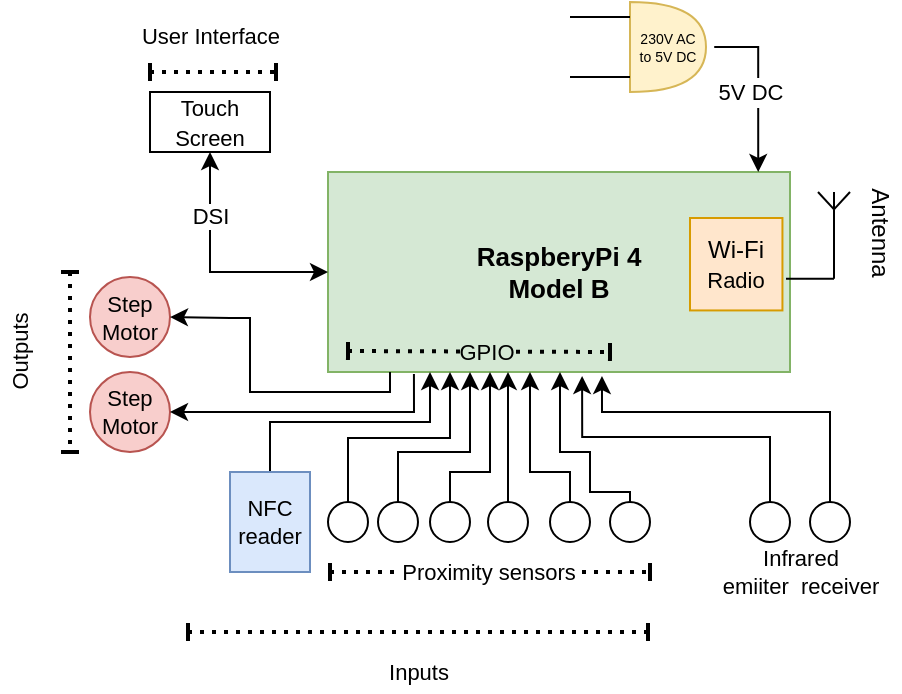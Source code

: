 <mxfile version="16.2.2" type="device"><diagram id="wkEF2KJPZF79EAa2E7jB" name="Page-1"><mxGraphModel dx="946" dy="560" grid="1" gridSize="10" guides="1" tooltips="1" connect="1" arrows="1" fold="1" page="1" pageScale="1" pageWidth="827" pageHeight="1169" math="0" shadow="0"><root><mxCell id="0"/><mxCell id="1" parent="0"/><mxCell id="rCfm-z-DEwd6550NAh2b-2" value="&lt;div style=&quot;font-size: 13px&quot;&gt;&lt;b&gt;RaspberyPi 4&lt;/b&gt;&lt;/div&gt;&lt;div style=&quot;font-size: 13px&quot;&gt;&lt;b&gt;Model B&lt;/b&gt;&lt;/div&gt;" style="rounded=0;whiteSpace=wrap;html=1;fillColor=#d5e8d4;strokeColor=#82b366;align=center;" parent="1" vertex="1"><mxGeometry x="379" y="210" width="231" height="100" as="geometry"/></mxCell><mxCell id="rCfm-z-DEwd6550NAh2b-20" value="Antenna" style="text;html=1;align=center;verticalAlign=middle;resizable=0;points=[];autosize=1;strokeColor=none;fillColor=none;fontSize=12;rotation=90;" parent="1" vertex="1"><mxGeometry x="625" y="230" width="60" height="20" as="geometry"/></mxCell><mxCell id="rCfm-z-DEwd6550NAh2b-22" value="&lt;font style=&quot;font-size: 11px&quot;&gt;User Interface&lt;/font&gt;" style="text;html=1;align=center;verticalAlign=middle;resizable=0;points=[];autosize=1;strokeColor=none;fillColor=none;fontSize=15;rotation=0;" parent="1" vertex="1"><mxGeometry x="280" y="125" width="80" height="30" as="geometry"/></mxCell><mxCell id="rCfm-z-DEwd6550NAh2b-41" value="&lt;div style=&quot;font-size: 11px&quot;&gt;Step&lt;/div&gt;&lt;div style=&quot;font-size: 11px&quot;&gt;Motor&lt;/div&gt;" style="ellipse;whiteSpace=wrap;html=1;aspect=fixed;fillColor=#f8cecc;strokeColor=#b85450;" parent="1" vertex="1"><mxGeometry x="260" y="310" width="40" height="40" as="geometry"/></mxCell><mxCell id="rCfm-z-DEwd6550NAh2b-42" value="" style="endArrow=classic;html=1;rounded=0;fontSize=12;exitX=0.186;exitY=1.01;exitDx=0;exitDy=0;exitPerimeter=0;" parent="1" source="rCfm-z-DEwd6550NAh2b-2" target="rCfm-z-DEwd6550NAh2b-41" edge="1"><mxGeometry width="50" height="50" relative="1" as="geometry"><mxPoint x="420" y="350" as="sourcePoint"/><mxPoint x="470" y="300" as="targetPoint"/><Array as="points"><mxPoint x="422" y="330"/><mxPoint x="370" y="330"/><mxPoint x="310" y="330"/></Array></mxGeometry></mxCell><mxCell id="rCfm-z-DEwd6550NAh2b-50" value="&lt;div&gt;&lt;font style=&quot;font-size: 11px&quot;&gt;Outputs&lt;/font&gt;&lt;/div&gt;" style="text;html=1;align=center;verticalAlign=middle;resizable=0;points=[];autosize=1;strokeColor=none;fillColor=none;fontSize=12;rotation=-90;" parent="1" vertex="1"><mxGeometry x="200" y="290" width="50" height="20" as="geometry"/></mxCell><mxCell id="rCfm-z-DEwd6550NAh2b-54" value="&lt;font style=&quot;font-size: 11px&quot;&gt;Inputs&lt;/font&gt;" style="text;html=1;align=center;verticalAlign=middle;resizable=0;points=[];autosize=1;strokeColor=none;fillColor=none;fontSize=12;rotation=0;" parent="1" vertex="1"><mxGeometry x="399" y="450" width="50" height="20" as="geometry"/></mxCell><mxCell id="iwh_wd17Vtf5DA1qiu5x-20" style="edgeStyle=orthogonalEdgeStyle;rounded=0;orthogonalLoop=1;jettySize=auto;html=1;exitX=0.5;exitY=0;exitDx=0;exitDy=0;fontSize=11;startArrow=none;startFill=0;" edge="1" parent="1" source="rCfm-z-DEwd6550NAh2b-58" target="rCfm-z-DEwd6550NAh2b-2"><mxGeometry relative="1" as="geometry"><Array as="points"><mxPoint x="350" y="335"/><mxPoint x="430" y="335"/></Array></mxGeometry></mxCell><mxCell id="rCfm-z-DEwd6550NAh2b-58" value="&lt;div style=&quot;font-size: 11px&quot;&gt;NFC&lt;/div&gt;&lt;div style=&quot;font-size: 11px&quot;&gt;reader&lt;/div&gt;" style="rounded=0;whiteSpace=wrap;html=1;fontSize=12;verticalAlign=middle;fillColor=#dae8fc;strokeColor=#6c8ebf;" parent="1" vertex="1"><mxGeometry x="330" y="360" width="40" height="50" as="geometry"/></mxCell><mxCell id="umsRn8cipw9Kf265hju1-9" value="" style="group;" parent="1" vertex="1" connectable="0"><mxGeometry x="560" y="220" width="80" height="65" as="geometry"/></mxCell><mxCell id="rCfm-z-DEwd6550NAh2b-14" value="" style="endArrow=none;html=1;rounded=0;" parent="umsRn8cipw9Kf265hju1-9" edge="1"><mxGeometry width="50" height="50" relative="1" as="geometry"><mxPoint x="72" y="43.333" as="sourcePoint"/><mxPoint x="72" y="8.667" as="targetPoint"/></mxGeometry></mxCell><mxCell id="rCfm-z-DEwd6550NAh2b-15" value="" style="endArrow=none;html=1;rounded=0;" parent="umsRn8cipw9Kf265hju1-9" edge="1"><mxGeometry width="50" height="50" relative="1" as="geometry"><mxPoint x="72" y="8.667" as="sourcePoint"/><mxPoint x="80" as="targetPoint"/></mxGeometry></mxCell><mxCell id="rCfm-z-DEwd6550NAh2b-16" value="" style="endArrow=none;html=1;rounded=0;" parent="umsRn8cipw9Kf265hju1-9" edge="1"><mxGeometry width="50" height="50" relative="1" as="geometry"><mxPoint x="72" y="8.667" as="sourcePoint"/><mxPoint x="64" as="targetPoint"/></mxGeometry></mxCell><mxCell id="rCfm-z-DEwd6550NAh2b-17" value="" style="endArrow=none;html=1;rounded=0;" parent="umsRn8cipw9Kf265hju1-9" edge="1"><mxGeometry width="50" height="50" relative="1" as="geometry"><mxPoint x="72" y="8.667" as="sourcePoint"/><mxPoint x="72" as="targetPoint"/></mxGeometry></mxCell><mxCell id="rCfm-z-DEwd6550NAh2b-18" value="" style="endArrow=none;html=1;rounded=0;" parent="umsRn8cipw9Kf265hju1-9" edge="1"><mxGeometry width="50" height="50" relative="1" as="geometry"><mxPoint x="48" y="43.333" as="sourcePoint"/><mxPoint x="72" y="43.333" as="targetPoint"/></mxGeometry></mxCell><mxCell id="rCfm-z-DEwd6550NAh2b-21" value="&lt;div&gt;Wi-Fi&lt;/div&gt;&lt;div&gt;&lt;font style=&quot;font-size: 11px&quot;&gt;Radio&lt;/font&gt;&lt;/div&gt;" style="whiteSpace=wrap;html=1;aspect=fixed;verticalAlign=middle;fillColor=#ffe6cc;strokeColor=#d79b00;" parent="umsRn8cipw9Kf265hju1-9" vertex="1"><mxGeometry y="13" width="46.222" height="46.222" as="geometry"/></mxCell><mxCell id="umsRn8cipw9Kf265hju1-12" value="" style="group" parent="1" vertex="1" connectable="0"><mxGeometry x="500" y="125" width="68" height="45" as="geometry"/></mxCell><mxCell id="rCfm-z-DEwd6550NAh2b-45" value="&lt;div style=&quot;font-size: 7px;&quot;&gt;230V AC&lt;/div&gt;&lt;div style=&quot;font-size: 7px;&quot;&gt;to 5V DC&lt;br style=&quot;font-size: 7px;&quot;&gt;&lt;/div&gt;" style="shape=or;whiteSpace=wrap;html=1;fontSize=7;verticalAlign=middle;fillColor=#fff2cc;strokeColor=#d6b656;" parent="umsRn8cipw9Kf265hju1-12" vertex="1"><mxGeometry x="30" width="38" height="45" as="geometry"/></mxCell><mxCell id="rCfm-z-DEwd6550NAh2b-48" value="" style="endArrow=none;html=1;rounded=0;fontSize=12;" parent="umsRn8cipw9Kf265hju1-12" edge="1"><mxGeometry width="50" height="50" relative="1" as="geometry"><mxPoint y="7.5" as="sourcePoint"/><mxPoint x="30" y="7.5" as="targetPoint"/></mxGeometry></mxCell><mxCell id="rCfm-z-DEwd6550NAh2b-49" value="" style="endArrow=none;html=1;rounded=0;fontSize=12;" parent="umsRn8cipw9Kf265hju1-12" edge="1"><mxGeometry width="50" height="50" relative="1" as="geometry"><mxPoint y="37.5" as="sourcePoint"/><mxPoint x="30" y="37.5" as="targetPoint"/></mxGeometry></mxCell><mxCell id="rCfm-z-DEwd6550NAh2b-46" style="edgeStyle=orthogonalEdgeStyle;rounded=0;orthogonalLoop=1;jettySize=auto;html=1;exitX=1;exitY=0.5;exitDx=0;exitDy=0;exitPerimeter=0;fontSize=12;" parent="umsRn8cipw9Kf265hju1-12" edge="1"><mxGeometry relative="1" as="geometry"><mxPoint x="72.11" y="22.5" as="sourcePoint"/><mxPoint x="94.11" y="85" as="targetPoint"/><Array as="points"><mxPoint x="94.11" y="23"/></Array></mxGeometry></mxCell><mxCell id="rCfm-z-DEwd6550NAh2b-47" value="&lt;font style=&quot;font-size: 11px&quot;&gt;&amp;nbsp;5V DC&amp;nbsp;&lt;/font&gt;" style="edgeLabel;html=1;align=center;verticalAlign=middle;resizable=0;points=[];fontSize=12;" parent="rCfm-z-DEwd6550NAh2b-46" vertex="1" connectable="0"><mxGeometry x="-0.103" y="-1" relative="1" as="geometry"><mxPoint x="-3" y="6" as="offset"/></mxGeometry></mxCell><mxCell id="umsRn8cipw9Kf265hju1-15" value="" style="endArrow=baseDash;dashed=1;html=1;strokeWidth=2;rounded=0;fontSize=12;endFill=0;startArrow=baseDash;startFill=0;dashPattern=1 2;" parent="1" edge="1"><mxGeometry width="50" height="50" relative="1" as="geometry"><mxPoint x="290" y="160" as="sourcePoint"/><mxPoint x="353" y="160" as="targetPoint"/></mxGeometry></mxCell><mxCell id="umsRn8cipw9Kf265hju1-16" value="" style="endArrow=baseDash;dashed=1;html=1;strokeWidth=2;rounded=0;fontSize=12;endFill=0;startArrow=baseDash;startFill=0;dashPattern=1 2;" parent="1" edge="1"><mxGeometry width="50" height="50" relative="1" as="geometry"><mxPoint x="250" y="260" as="sourcePoint"/><mxPoint x="250" y="350" as="targetPoint"/></mxGeometry></mxCell><mxCell id="umsRn8cipw9Kf265hju1-17" value="" style="endArrow=baseDash;dashed=1;html=1;strokeWidth=2;rounded=0;fontSize=12;endFill=0;startArrow=baseDash;startFill=0;dashPattern=1 2;" parent="1" edge="1"><mxGeometry width="50" height="50" relative="1" as="geometry"><mxPoint x="309" y="440" as="sourcePoint"/><mxPoint x="539" y="440" as="targetPoint"/></mxGeometry></mxCell><mxCell id="iwh_wd17Vtf5DA1qiu5x-1" value="&lt;div style=&quot;font-size: 11px&quot;&gt;Step&lt;/div&gt;&lt;div style=&quot;font-size: 11px&quot;&gt;Motor&lt;/div&gt;" style="ellipse;whiteSpace=wrap;html=1;aspect=fixed;fillColor=#f8cecc;strokeColor=#b85450;" vertex="1" parent="1"><mxGeometry x="260" y="262.5" width="40" height="40" as="geometry"/></mxCell><mxCell id="iwh_wd17Vtf5DA1qiu5x-3" value="" style="endArrow=classic;html=1;rounded=0;fontSize=12;entryX=1;entryY=0.5;entryDx=0;entryDy=0;" edge="1" parent="1" target="iwh_wd17Vtf5DA1qiu5x-1"><mxGeometry width="50" height="50" relative="1" as="geometry"><mxPoint x="410" y="310" as="sourcePoint"/><mxPoint x="330" y="240" as="targetPoint"/><Array as="points"><mxPoint x="410" y="320"/><mxPoint x="370" y="320"/><mxPoint x="340" y="320"/><mxPoint x="340" y="283"/><mxPoint x="330" y="283"/></Array></mxGeometry></mxCell><mxCell id="iwh_wd17Vtf5DA1qiu5x-30" style="edgeStyle=orthogonalEdgeStyle;rounded=0;orthogonalLoop=1;jettySize=auto;html=1;exitX=0.5;exitY=1;exitDx=0;exitDy=0;entryX=0;entryY=0.5;entryDx=0;entryDy=0;fontSize=11;startArrow=classic;startFill=1;" edge="1" parent="1" source="iwh_wd17Vtf5DA1qiu5x-5" target="rCfm-z-DEwd6550NAh2b-2"><mxGeometry relative="1" as="geometry"/></mxCell><mxCell id="iwh_wd17Vtf5DA1qiu5x-31" value="DSI" style="edgeLabel;html=1;align=center;verticalAlign=middle;resizable=0;points=[];fontSize=11;" vertex="1" connectable="0" parent="iwh_wd17Vtf5DA1qiu5x-30"><mxGeometry x="-0.462" relative="1" as="geometry"><mxPoint as="offset"/></mxGeometry></mxCell><mxCell id="iwh_wd17Vtf5DA1qiu5x-5" value="&lt;font style=&quot;font-size: 11px&quot;&gt;Touch&lt;br&gt;Screen&lt;/font&gt;" style="rounded=0;whiteSpace=wrap;html=1;" vertex="1" parent="1"><mxGeometry x="290" y="170" width="60" height="30" as="geometry"/></mxCell><mxCell id="iwh_wd17Vtf5DA1qiu5x-14" style="edgeStyle=orthogonalEdgeStyle;rounded=0;orthogonalLoop=1;jettySize=auto;html=1;exitX=0.5;exitY=0;exitDx=0;exitDy=0;fontSize=11;startArrow=none;startFill=0;" edge="1" parent="1" source="iwh_wd17Vtf5DA1qiu5x-6" target="rCfm-z-DEwd6550NAh2b-2"><mxGeometry relative="1" as="geometry"><Array as="points"><mxPoint x="389" y="343"/><mxPoint x="440" y="343"/></Array></mxGeometry></mxCell><mxCell id="iwh_wd17Vtf5DA1qiu5x-6" value="" style="ellipse;whiteSpace=wrap;html=1;aspect=fixed;fontSize=11;" vertex="1" parent="1"><mxGeometry x="379" y="375" width="20" height="20" as="geometry"/></mxCell><mxCell id="iwh_wd17Vtf5DA1qiu5x-15" style="edgeStyle=orthogonalEdgeStyle;rounded=0;orthogonalLoop=1;jettySize=auto;html=1;exitX=0.5;exitY=0;exitDx=0;exitDy=0;fontSize=11;startArrow=none;startFill=0;" edge="1" parent="1" source="iwh_wd17Vtf5DA1qiu5x-7" target="rCfm-z-DEwd6550NAh2b-2"><mxGeometry relative="1" as="geometry"><Array as="points"><mxPoint x="414" y="350"/><mxPoint x="450" y="350"/></Array></mxGeometry></mxCell><mxCell id="iwh_wd17Vtf5DA1qiu5x-7" value="" style="ellipse;whiteSpace=wrap;html=1;aspect=fixed;fontSize=11;" vertex="1" parent="1"><mxGeometry x="404" y="375" width="20" height="20" as="geometry"/></mxCell><mxCell id="iwh_wd17Vtf5DA1qiu5x-16" style="edgeStyle=orthogonalEdgeStyle;rounded=0;orthogonalLoop=1;jettySize=auto;html=1;exitX=0.5;exitY=0;exitDx=0;exitDy=0;fontSize=11;startArrow=none;startFill=0;" edge="1" parent="1" source="iwh_wd17Vtf5DA1qiu5x-8"><mxGeometry relative="1" as="geometry"><mxPoint x="460" y="310" as="targetPoint"/><Array as="points"><mxPoint x="440" y="360"/><mxPoint x="460" y="360"/><mxPoint x="460" y="310"/></Array></mxGeometry></mxCell><mxCell id="iwh_wd17Vtf5DA1qiu5x-8" value="" style="ellipse;whiteSpace=wrap;html=1;aspect=fixed;fontSize=11;" vertex="1" parent="1"><mxGeometry x="430" y="375" width="20" height="20" as="geometry"/></mxCell><mxCell id="iwh_wd17Vtf5DA1qiu5x-17" style="edgeStyle=orthogonalEdgeStyle;rounded=0;orthogonalLoop=1;jettySize=auto;html=1;exitX=0.5;exitY=0;exitDx=0;exitDy=0;fontSize=11;startArrow=none;startFill=0;" edge="1" parent="1" source="iwh_wd17Vtf5DA1qiu5x-9" target="rCfm-z-DEwd6550NAh2b-2"><mxGeometry relative="1" as="geometry"><Array as="points"><mxPoint x="469" y="340"/><mxPoint x="469" y="340"/></Array></mxGeometry></mxCell><mxCell id="iwh_wd17Vtf5DA1qiu5x-9" value="" style="ellipse;whiteSpace=wrap;html=1;aspect=fixed;fontSize=11;" vertex="1" parent="1"><mxGeometry x="459" y="375" width="20" height="20" as="geometry"/></mxCell><mxCell id="iwh_wd17Vtf5DA1qiu5x-18" style="edgeStyle=orthogonalEdgeStyle;rounded=0;orthogonalLoop=1;jettySize=auto;html=1;exitX=0.5;exitY=0;exitDx=0;exitDy=0;fontSize=11;startArrow=none;startFill=0;" edge="1" parent="1" source="iwh_wd17Vtf5DA1qiu5x-10"><mxGeometry relative="1" as="geometry"><mxPoint x="480" y="310" as="targetPoint"/><Array as="points"><mxPoint x="500" y="360"/><mxPoint x="480" y="360"/><mxPoint x="480" y="310"/></Array></mxGeometry></mxCell><mxCell id="iwh_wd17Vtf5DA1qiu5x-10" value="" style="ellipse;whiteSpace=wrap;html=1;aspect=fixed;fontSize=11;" vertex="1" parent="1"><mxGeometry x="490" y="375" width="20" height="20" as="geometry"/></mxCell><mxCell id="iwh_wd17Vtf5DA1qiu5x-19" style="edgeStyle=orthogonalEdgeStyle;rounded=0;orthogonalLoop=1;jettySize=auto;html=1;exitX=0.5;exitY=0;exitDx=0;exitDy=0;fontSize=11;startArrow=none;startFill=0;" edge="1" parent="1" source="iwh_wd17Vtf5DA1qiu5x-11" target="rCfm-z-DEwd6550NAh2b-2"><mxGeometry relative="1" as="geometry"><Array as="points"><mxPoint x="530" y="370"/><mxPoint x="510" y="370"/><mxPoint x="510" y="350"/><mxPoint x="495" y="350"/></Array></mxGeometry></mxCell><mxCell id="iwh_wd17Vtf5DA1qiu5x-11" value="" style="ellipse;whiteSpace=wrap;html=1;aspect=fixed;fontSize=11;" vertex="1" parent="1"><mxGeometry x="520" y="375" width="20" height="20" as="geometry"/></mxCell><mxCell id="iwh_wd17Vtf5DA1qiu5x-12" value="" style="endArrow=baseDash;dashed=1;html=1;strokeWidth=2;rounded=0;fontSize=12;endFill=0;startArrow=baseDash;startFill=0;dashPattern=1 2;" edge="1" parent="1"><mxGeometry width="50" height="50" relative="1" as="geometry"><mxPoint x="380" y="410" as="sourcePoint"/><mxPoint x="540" y="410" as="targetPoint"/></mxGeometry></mxCell><mxCell id="iwh_wd17Vtf5DA1qiu5x-13" value="Proximity sensors" style="edgeLabel;html=1;align=center;verticalAlign=middle;resizable=0;points=[];fontSize=11;" vertex="1" connectable="0" parent="iwh_wd17Vtf5DA1qiu5x-12"><mxGeometry x="-0.263" relative="1" as="geometry"><mxPoint x="20" as="offset"/></mxGeometry></mxCell><mxCell id="iwh_wd17Vtf5DA1qiu5x-21" value="" style="endArrow=baseDash;dashed=1;html=1;strokeWidth=2;rounded=0;fontSize=12;endFill=0;startArrow=baseDash;startFill=0;dashPattern=1 2;" edge="1" parent="1"><mxGeometry width="50" height="50" relative="1" as="geometry"><mxPoint x="389" y="299.5" as="sourcePoint"/><mxPoint x="520" y="300" as="targetPoint"/></mxGeometry></mxCell><mxCell id="iwh_wd17Vtf5DA1qiu5x-22" value="GPIO" style="edgeLabel;html=1;align=center;verticalAlign=middle;resizable=0;points=[];fontSize=11;labelBackgroundColor=#D5E8D4;" vertex="1" connectable="0" parent="iwh_wd17Vtf5DA1qiu5x-21"><mxGeometry x="-0.263" relative="1" as="geometry"><mxPoint x="20" as="offset"/></mxGeometry></mxCell><mxCell id="iwh_wd17Vtf5DA1qiu5x-25" style="edgeStyle=orthogonalEdgeStyle;rounded=0;orthogonalLoop=1;jettySize=auto;html=1;exitX=0.5;exitY=0;exitDx=0;exitDy=0;entryX=0.55;entryY=1.02;entryDx=0;entryDy=0;entryPerimeter=0;fontSize=11;startArrow=none;startFill=0;" edge="1" parent="1" source="iwh_wd17Vtf5DA1qiu5x-23" target="rCfm-z-DEwd6550NAh2b-2"><mxGeometry relative="1" as="geometry"/></mxCell><mxCell id="iwh_wd17Vtf5DA1qiu5x-23" value="" style="ellipse;whiteSpace=wrap;html=1;aspect=fixed;fontSize=11;" vertex="1" parent="1"><mxGeometry x="590" y="375" width="20" height="20" as="geometry"/></mxCell><mxCell id="iwh_wd17Vtf5DA1qiu5x-26" style="edgeStyle=orthogonalEdgeStyle;rounded=0;orthogonalLoop=1;jettySize=auto;html=1;exitX=0.5;exitY=0;exitDx=0;exitDy=0;entryX=0.593;entryY=1.02;entryDx=0;entryDy=0;entryPerimeter=0;fontSize=11;startArrow=none;startFill=0;" edge="1" parent="1" source="iwh_wd17Vtf5DA1qiu5x-24" target="rCfm-z-DEwd6550NAh2b-2"><mxGeometry relative="1" as="geometry"><Array as="points"><mxPoint x="630" y="330"/><mxPoint x="516" y="330"/></Array></mxGeometry></mxCell><mxCell id="iwh_wd17Vtf5DA1qiu5x-24" value="" style="ellipse;whiteSpace=wrap;html=1;aspect=fixed;fontSize=11;" vertex="1" parent="1"><mxGeometry x="620" y="375" width="20" height="20" as="geometry"/></mxCell><mxCell id="iwh_wd17Vtf5DA1qiu5x-29" value="Infrared &lt;br&gt;emiiter &amp;nbsp;receiver" style="text;html=1;align=center;verticalAlign=middle;resizable=0;points=[];autosize=1;strokeColor=none;fillColor=none;fontSize=11;" vertex="1" parent="1"><mxGeometry x="570" y="395" width="90" height="30" as="geometry"/></mxCell></root></mxGraphModel></diagram></mxfile>